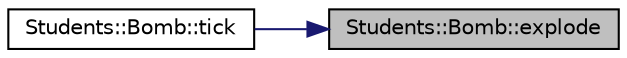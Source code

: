 digraph "Students::Bomb::explode"
{
 // LATEX_PDF_SIZE
  edge [fontname="Helvetica",fontsize="10",labelfontname="Helvetica",labelfontsize="10"];
  node [fontname="Helvetica",fontsize="10",shape=record];
  rankdir="RL";
  Node1 [label="Students::Bomb::explode",height=0.2,width=0.4,color="black", fillcolor="grey75", style="filled", fontcolor="black",tooltip="sets pixmap and emits bombExplosion"];
  Node1 -> Node2 [dir="back",color="midnightblue",fontsize="10",style="solid",fontname="Helvetica"];
  Node2 [label="Students::Bomb::tick",height=0.2,width=0.4,color="black", fillcolor="white", style="filled",URL="$class_students_1_1_bomb.html#abed71a0438269bc74eea39aaee5f4531",tooltip="bomb phase will be adjusted every tick"];
}
